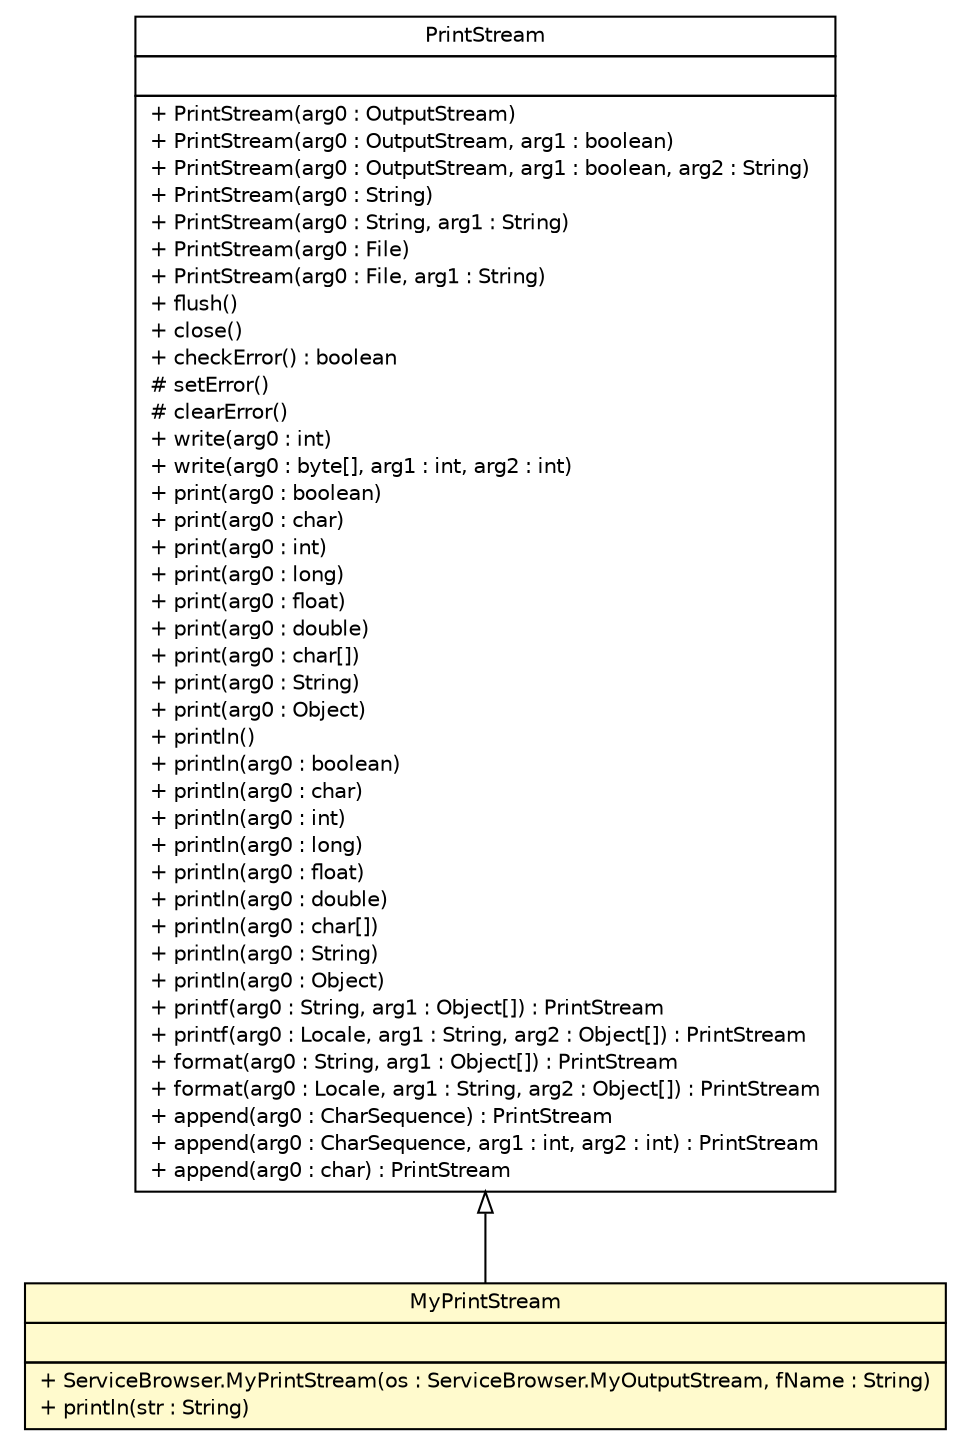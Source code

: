#!/usr/local/bin/dot
#
# Class diagram 
# Generated by UMLGraph version R5_6 (http://www.umlgraph.org/)
#

digraph G {
	edge [fontname="Helvetica",fontsize=10,labelfontname="Helvetica",labelfontsize=10];
	node [fontname="Helvetica",fontsize=10,shape=plaintext];
	nodesep=0.25;
	ranksep=0.5;
	// sorcer.ssb.tools.plugin.browser.ServiceBrowser.MyPrintStream
	c292067 [label=<<table title="sorcer.ssb.tools.plugin.browser.ServiceBrowser.MyPrintStream" border="0" cellborder="1" cellspacing="0" cellpadding="2" port="p" bgcolor="lemonChiffon" href="./ServiceBrowser.MyPrintStream.html">
		<tr><td><table border="0" cellspacing="0" cellpadding="1">
<tr><td align="center" balign="center"> MyPrintStream </td></tr>
		</table></td></tr>
		<tr><td><table border="0" cellspacing="0" cellpadding="1">
<tr><td align="left" balign="left">  </td></tr>
		</table></td></tr>
		<tr><td><table border="0" cellspacing="0" cellpadding="1">
<tr><td align="left" balign="left"> + ServiceBrowser.MyPrintStream(os : ServiceBrowser.MyOutputStream, fName : String) </td></tr>
<tr><td align="left" balign="left"> + println(str : String) </td></tr>
		</table></td></tr>
		</table>>, URL="./ServiceBrowser.MyPrintStream.html", fontname="Helvetica", fontcolor="black", fontsize=10.0];
	//sorcer.ssb.tools.plugin.browser.ServiceBrowser.MyPrintStream extends java.io.PrintStream
	c292128:p -> c292067:p [dir=back,arrowtail=empty];
	// java.io.PrintStream
	c292128 [label=<<table title="java.io.PrintStream" border="0" cellborder="1" cellspacing="0" cellpadding="2" port="p" href="http://docs.oracle.com/javase/7/docs/api/java/io/PrintStream.html">
		<tr><td><table border="0" cellspacing="0" cellpadding="1">
<tr><td align="center" balign="center"> PrintStream </td></tr>
		</table></td></tr>
		<tr><td><table border="0" cellspacing="0" cellpadding="1">
<tr><td align="left" balign="left">  </td></tr>
		</table></td></tr>
		<tr><td><table border="0" cellspacing="0" cellpadding="1">
<tr><td align="left" balign="left"> + PrintStream(arg0 : OutputStream) </td></tr>
<tr><td align="left" balign="left"> + PrintStream(arg0 : OutputStream, arg1 : boolean) </td></tr>
<tr><td align="left" balign="left"> + PrintStream(arg0 : OutputStream, arg1 : boolean, arg2 : String) </td></tr>
<tr><td align="left" balign="left"> + PrintStream(arg0 : String) </td></tr>
<tr><td align="left" balign="left"> + PrintStream(arg0 : String, arg1 : String) </td></tr>
<tr><td align="left" balign="left"> + PrintStream(arg0 : File) </td></tr>
<tr><td align="left" balign="left"> + PrintStream(arg0 : File, arg1 : String) </td></tr>
<tr><td align="left" balign="left"> + flush() </td></tr>
<tr><td align="left" balign="left"> + close() </td></tr>
<tr><td align="left" balign="left"> + checkError() : boolean </td></tr>
<tr><td align="left" balign="left"> # setError() </td></tr>
<tr><td align="left" balign="left"> # clearError() </td></tr>
<tr><td align="left" balign="left"> + write(arg0 : int) </td></tr>
<tr><td align="left" balign="left"> + write(arg0 : byte[], arg1 : int, arg2 : int) </td></tr>
<tr><td align="left" balign="left"> + print(arg0 : boolean) </td></tr>
<tr><td align="left" balign="left"> + print(arg0 : char) </td></tr>
<tr><td align="left" balign="left"> + print(arg0 : int) </td></tr>
<tr><td align="left" balign="left"> + print(arg0 : long) </td></tr>
<tr><td align="left" balign="left"> + print(arg0 : float) </td></tr>
<tr><td align="left" balign="left"> + print(arg0 : double) </td></tr>
<tr><td align="left" balign="left"> + print(arg0 : char[]) </td></tr>
<tr><td align="left" balign="left"> + print(arg0 : String) </td></tr>
<tr><td align="left" balign="left"> + print(arg0 : Object) </td></tr>
<tr><td align="left" balign="left"> + println() </td></tr>
<tr><td align="left" balign="left"> + println(arg0 : boolean) </td></tr>
<tr><td align="left" balign="left"> + println(arg0 : char) </td></tr>
<tr><td align="left" balign="left"> + println(arg0 : int) </td></tr>
<tr><td align="left" balign="left"> + println(arg0 : long) </td></tr>
<tr><td align="left" balign="left"> + println(arg0 : float) </td></tr>
<tr><td align="left" balign="left"> + println(arg0 : double) </td></tr>
<tr><td align="left" balign="left"> + println(arg0 : char[]) </td></tr>
<tr><td align="left" balign="left"> + println(arg0 : String) </td></tr>
<tr><td align="left" balign="left"> + println(arg0 : Object) </td></tr>
<tr><td align="left" balign="left"> + printf(arg0 : String, arg1 : Object[]) : PrintStream </td></tr>
<tr><td align="left" balign="left"> + printf(arg0 : Locale, arg1 : String, arg2 : Object[]) : PrintStream </td></tr>
<tr><td align="left" balign="left"> + format(arg0 : String, arg1 : Object[]) : PrintStream </td></tr>
<tr><td align="left" balign="left"> + format(arg0 : Locale, arg1 : String, arg2 : Object[]) : PrintStream </td></tr>
<tr><td align="left" balign="left"> + append(arg0 : CharSequence) : PrintStream </td></tr>
<tr><td align="left" balign="left"> + append(arg0 : CharSequence, arg1 : int, arg2 : int) : PrintStream </td></tr>
<tr><td align="left" balign="left"> + append(arg0 : char) : PrintStream </td></tr>
		</table></td></tr>
		</table>>, URL="http://docs.oracle.com/javase/7/docs/api/java/io/PrintStream.html", fontname="Helvetica", fontcolor="black", fontsize=10.0];
}

